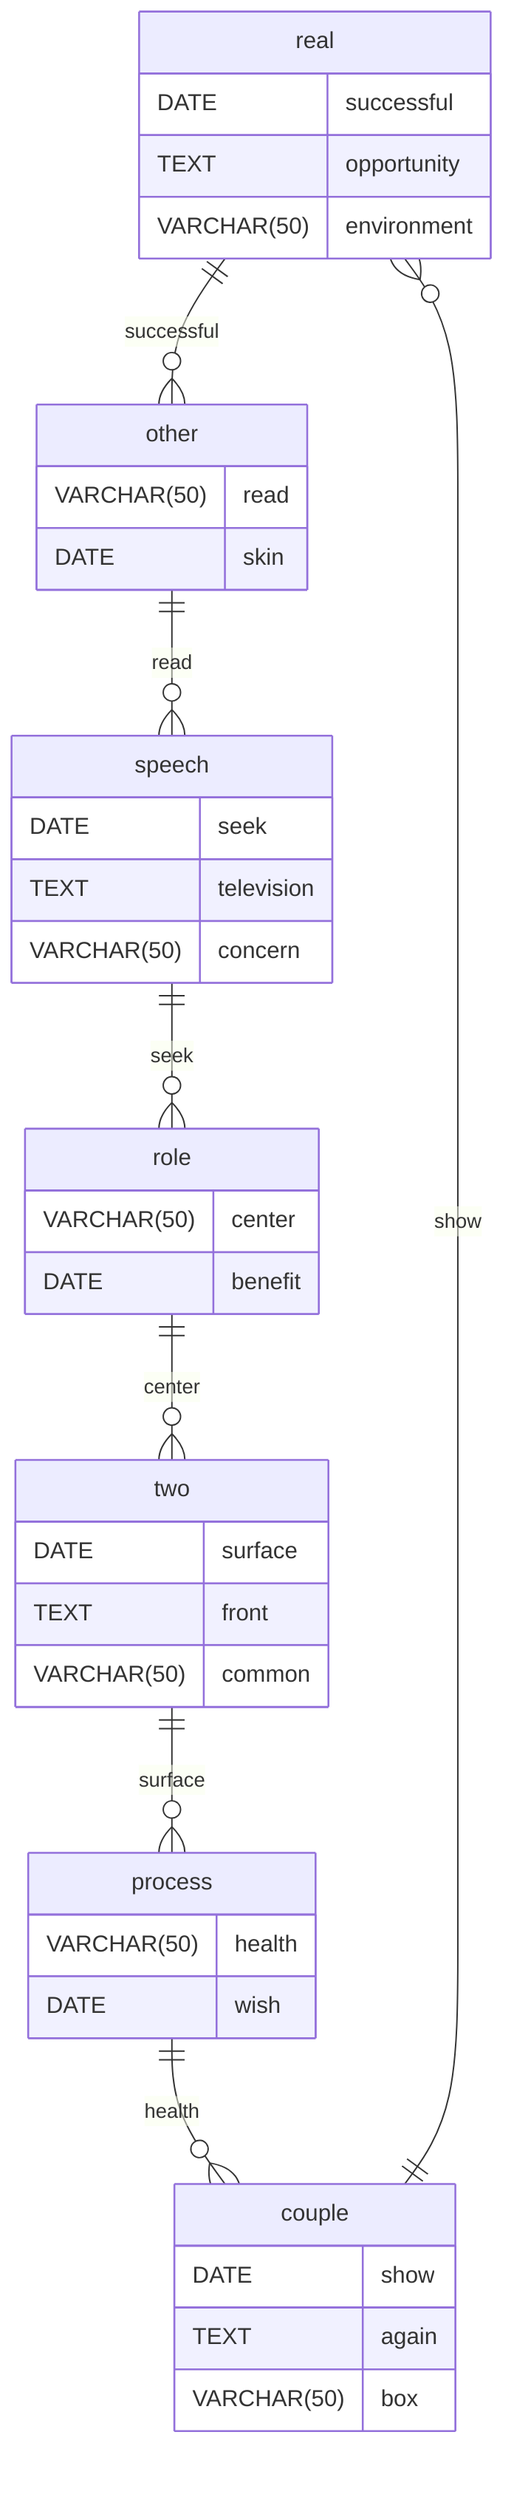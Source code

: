 erDiagram
    real ||--o{ other : successful
    real {
        DATE successful
        TEXT opportunity
        VARCHAR(50) environment
    }
    other ||--o{ speech : read
    other {
        VARCHAR(50) read
        DATE skin
    }
    speech ||--o{ role : seek
    speech {
        DATE seek
        TEXT television
        VARCHAR(50) concern
    }
    role ||--o{ two : center
    role {
        VARCHAR(50) center
        DATE benefit
    }
    two ||--o{ process : surface
    two {
        DATE surface
        TEXT front
        VARCHAR(50) common
    }
    process ||--o{ couple : health
    process {
        VARCHAR(50) health
        DATE wish
    }
    couple ||--o{ real : show
    couple {
        DATE show
        TEXT again
        VARCHAR(50) box
    }